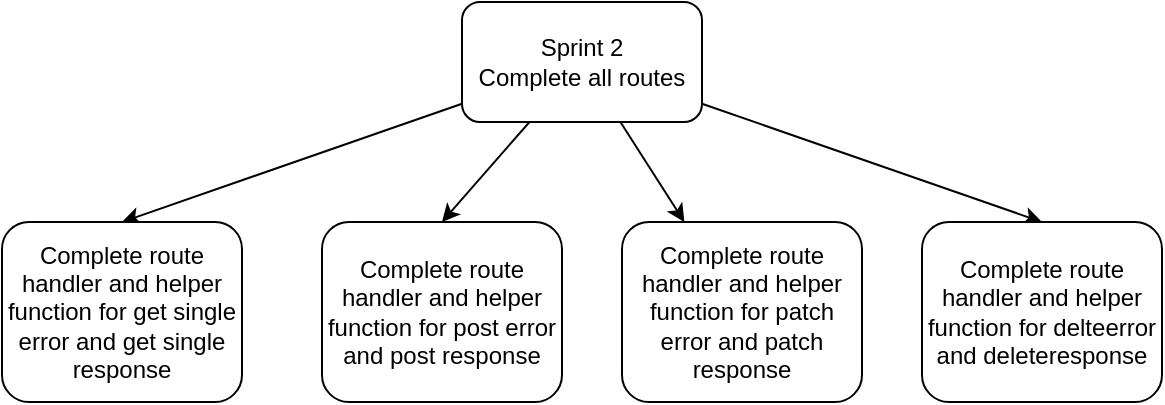 <mxfile>
    <diagram id="07W0aolrhMG7a8w6Buz-" name="Page-1">
        <mxGraphModel dx="1083" dy="368" grid="1" gridSize="10" guides="1" tooltips="1" connect="1" arrows="1" fold="1" page="1" pageScale="1" pageWidth="850" pageHeight="1100" math="0" shadow="0">
            <root>
                <mxCell id="0"/>
                <mxCell id="1" parent="0"/>
                <mxCell id="7" value="" style="edgeStyle=none;html=1;" edge="1" parent="1" source="2" target="5">
                    <mxGeometry relative="1" as="geometry"/>
                </mxCell>
                <mxCell id="8" value="" style="edgeStyle=none;html=1;entryX=0.5;entryY=0;entryDx=0;entryDy=0;" edge="1" parent="1" source="2" target="3">
                    <mxGeometry relative="1" as="geometry"/>
                </mxCell>
                <mxCell id="9" value="" style="edgeStyle=none;html=1;entryX=0.5;entryY=0;entryDx=0;entryDy=0;" edge="1" parent="1" source="2" target="4">
                    <mxGeometry relative="1" as="geometry"/>
                </mxCell>
                <mxCell id="10" value="" style="edgeStyle=none;html=1;entryX=0.5;entryY=0;entryDx=0;entryDy=0;" edge="1" parent="1" source="2" target="6">
                    <mxGeometry relative="1" as="geometry"/>
                </mxCell>
                <mxCell id="2" value="Sprint 2&lt;br&gt;Complete all routes" style="rounded=1;whiteSpace=wrap;html=1;" vertex="1" parent="1">
                    <mxGeometry x="365" y="40" width="120" height="60" as="geometry"/>
                </mxCell>
                <mxCell id="3" value="Complete route handler and helper function for get single error and get single response" style="rounded=1;whiteSpace=wrap;html=1;" vertex="1" parent="1">
                    <mxGeometry x="135" y="150" width="120" height="90" as="geometry"/>
                </mxCell>
                <mxCell id="4" value="Complete route handler and helper function for post error and post response" style="rounded=1;whiteSpace=wrap;html=1;" vertex="1" parent="1">
                    <mxGeometry x="295" y="150" width="120" height="90" as="geometry"/>
                </mxCell>
                <mxCell id="5" value="Complete route handler and helper function for patch error and patch response" style="rounded=1;whiteSpace=wrap;html=1;" vertex="1" parent="1">
                    <mxGeometry x="445" y="150" width="120" height="90" as="geometry"/>
                </mxCell>
                <mxCell id="6" value="Complete route handler and helper function for delteerror and deleteresponse" style="rounded=1;whiteSpace=wrap;html=1;" vertex="1" parent="1">
                    <mxGeometry x="595" y="150" width="120" height="90" as="geometry"/>
                </mxCell>
            </root>
        </mxGraphModel>
    </diagram>
</mxfile>